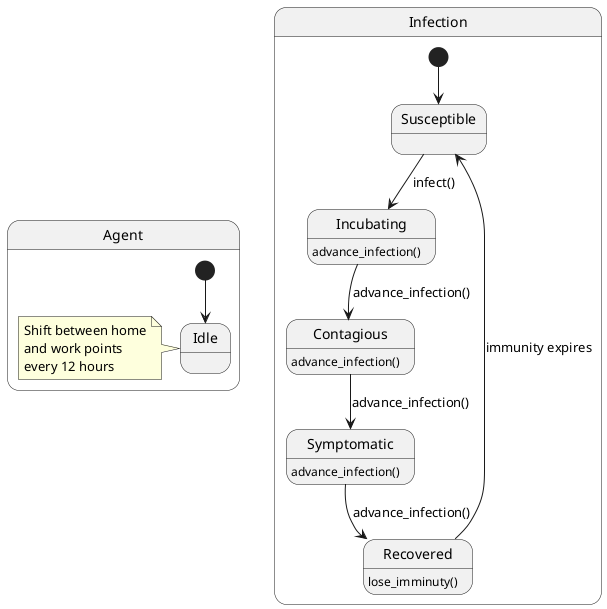 @startuml Mode_1_No_Reaction

state Agent {
    [*] --> Idle
    note left of Idle
        Shift between home
        and work points
        every 12 hours
    end note
}
    
state Infection {
    [*] --> Susceptible
    Susceptible --> Incubating : infect()
    Incubating : advance_infection()
    Incubating --> Contagious : advance_infection()
    Contagious : advance_infection()
    Contagious --> Symptomatic : advance_infection()
    Symptomatic : advance_infection()
    Symptomatic --> Recovered : advance_infection()
    Recovered: lose_imminuty()
    Recovered --> Susceptible : immunity expires
}

@enduml